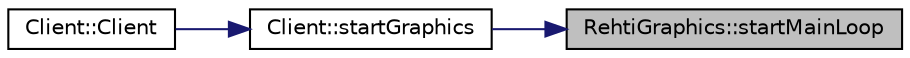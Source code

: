digraph "RehtiGraphics::startMainLoop"
{
 // LATEX_PDF_SIZE
  edge [fontname="Helvetica",fontsize="10",labelfontname="Helvetica",labelfontsize="10"];
  node [fontname="Helvetica",fontsize="10",shape=record];
  rankdir="RL";
  Node1 [label="RehtiGraphics::startMainLoop",height=0.2,width=0.4,color="black", fillcolor="grey75", style="filled", fontcolor="black",tooltip="Starts a rendering loop until the window is closed."];
  Node1 -> Node2 [dir="back",color="midnightblue",fontsize="10",style="solid",fontname="Helvetica"];
  Node2 [label="Client::startGraphics",height=0.2,width=0.4,color="black", fillcolor="white", style="filled",URL="$classClient.html#a7b7406bdc248547627fd669a92b86d6c",tooltip="Starts the graphics library."];
  Node2 -> Node3 [dir="back",color="midnightblue",fontsize="10",style="solid",fontname="Helvetica"];
  Node3 [label="Client::Client",height=0.2,width=0.4,color="black", fillcolor="white", style="filled",URL="$classClient.html#ad3e41ed92e71d5c3717db96e68b9541b",tooltip=" "];
}

